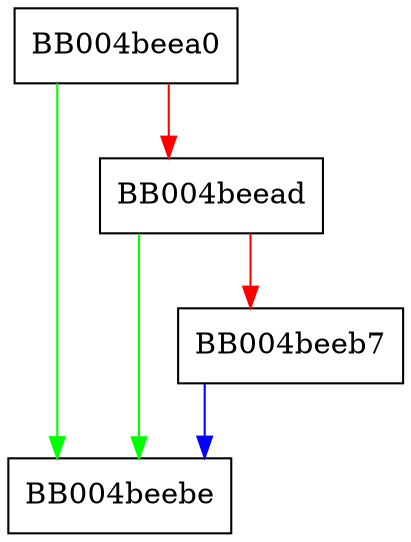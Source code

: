 digraph ossl_quic_stream_map_ensure_send_part_id {
  node [shape="box"];
  graph [splines=ortho];
  BB004beea0 -> BB004beebe [color="green"];
  BB004beea0 -> BB004beead [color="red"];
  BB004beead -> BB004beebe [color="green"];
  BB004beead -> BB004beeb7 [color="red"];
  BB004beeb7 -> BB004beebe [color="blue"];
}